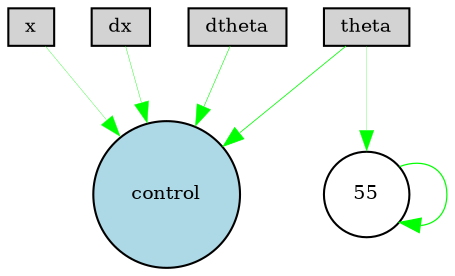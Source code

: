 digraph {
	node [fontsize=9 height=0.2 shape=circle width=0.2]
	x [fillcolor=lightgray shape=box style=filled]
	dx [fillcolor=lightgray shape=box style=filled]
	theta [fillcolor=lightgray shape=box style=filled]
	dtheta [fillcolor=lightgray shape=box style=filled]
	control [fillcolor=lightblue style=filled]
	55 -> 55 [color=green penwidth=0.5931780386651457 style=solid]
	theta -> control [color=green penwidth=0.3839347120556609 style=solid]
	dx -> control [color=green penwidth=0.19982649155602483 style=solid]
	dtheta -> control [color=green penwidth=0.2794267745724113 style=solid]
	theta -> 55 [color=green penwidth=0.1290550516481836 style=solid]
	x -> control [color=green penwidth=0.15989627740706824 style=solid]
}
